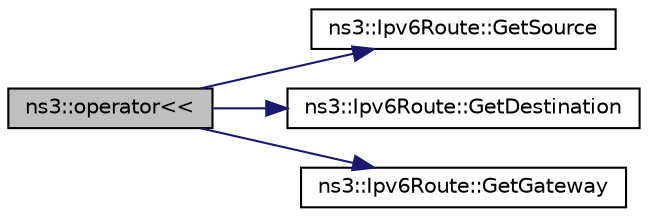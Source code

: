 digraph "ns3::operator&lt;&lt;"
{
  edge [fontname="Helvetica",fontsize="10",labelfontname="Helvetica",labelfontsize="10"];
  node [fontname="Helvetica",fontsize="10",shape=record];
  rankdir="LR";
  Node1 [label="ns3::operator\<\<",height=0.2,width=0.4,color="black", fillcolor="grey75", style="filled", fontcolor="black"];
  Node1 -> Node2 [color="midnightblue",fontsize="10",style="solid"];
  Node2 [label="ns3::Ipv6Route::GetSource",height=0.2,width=0.4,color="black", fillcolor="white", style="filled",URL="$da/d2f/classns3_1_1Ipv6Route.html#a66df5871f1e38dbc1ace364d0523a9f4",tooltip="Get source address. "];
  Node1 -> Node3 [color="midnightblue",fontsize="10",style="solid"];
  Node3 [label="ns3::Ipv6Route::GetDestination",height=0.2,width=0.4,color="black", fillcolor="white", style="filled",URL="$da/d2f/classns3_1_1Ipv6Route.html#a36f2c986c1ee8b3d31e7f2230137a1cb",tooltip="Get destination address. "];
  Node1 -> Node4 [color="midnightblue",fontsize="10",style="solid"];
  Node4 [label="ns3::Ipv6Route::GetGateway",height=0.2,width=0.4,color="black", fillcolor="white", style="filled",URL="$da/d2f/classns3_1_1Ipv6Route.html#a24c0c43785b929c64d48f51f5b12f0ae",tooltip="Get gateway address. "];
}
